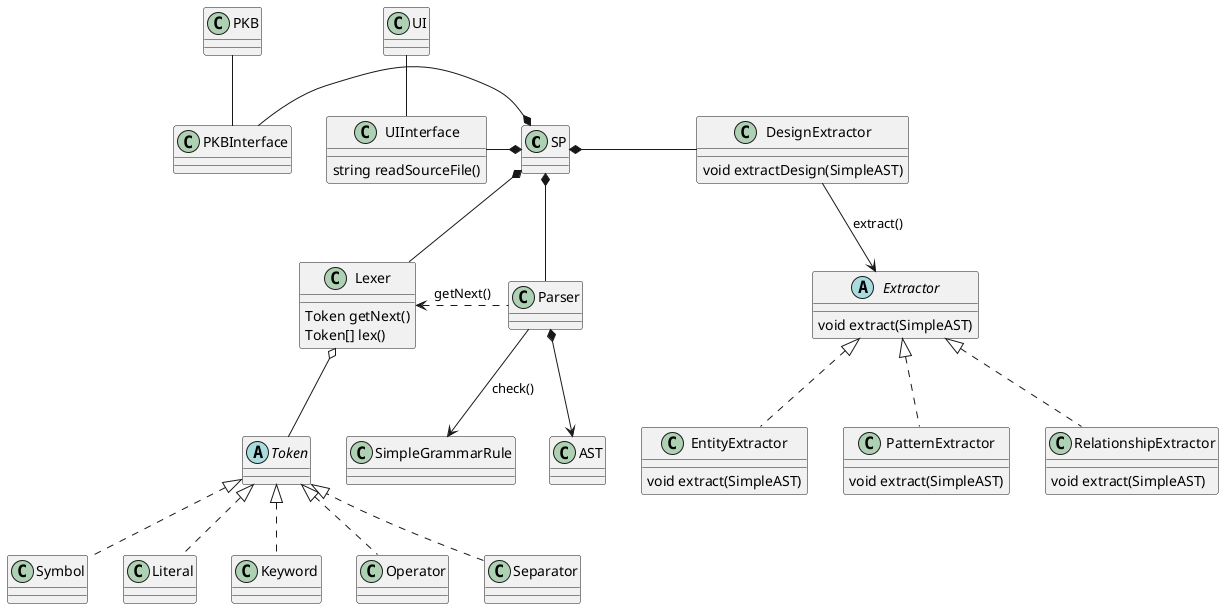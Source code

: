 @startuml

class SP
class UI
class PKB

class UIInterface {
    string readSourceFile()
}

class Lexer {
    Token getNext()
    Token[] lex()
}

abstract class Token {
}
class Symbol
class Literal
class Keyword
class Operator
class Separator

class Parser
class SimpleGrammarRule

class AST

class DesignExtractor {
    void extractDesign(SimpleAST)
}
abstract class Extractor {
    void extract(SimpleAST)
}
class EntityExtractor {
    void extract(SimpleAST)
}
class PatternExtractor {
    void extract(SimpleAST)
}
class RelationshipExtractor {
    void extract(SimpleAST)
}

class PKBInterface

SP *-left- UIInterface
SP *-left- PKBInterface
SP *-down- Lexer
SP *-down- Parser
SP *-right- DesignExtractor
PKBInterface -up- PKB
UIInterface -up- UI

Token <|.. Symbol
Token <|.. Literal
Token <|.. Keyword
Token <|.. Operator
Token <|.. Separator

Lexer o-- Token
Parser .left.> Lexer: getNext()
Parser -down-> SimpleGrammarRule : check()
Parser *-down-> AST

Extractor <|.. EntityExtractor
Extractor <|.. PatternExtractor
Extractor <|.. RelationshipExtractor

DesignExtractor --> Extractor : extract()

@enduml

